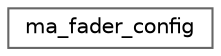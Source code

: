 digraph "Graphical Class Hierarchy"
{
 // LATEX_PDF_SIZE
  bgcolor="transparent";
  edge [fontname=Helvetica,fontsize=10,labelfontname=Helvetica,labelfontsize=10];
  node [fontname=Helvetica,fontsize=10,shape=box,height=0.2,width=0.4];
  rankdir="LR";
  Node0 [id="Node000000",label="ma_fader_config",height=0.2,width=0.4,color="grey40", fillcolor="white", style="filled",URL="$structma__fader__config.html",tooltip=" "];
}
